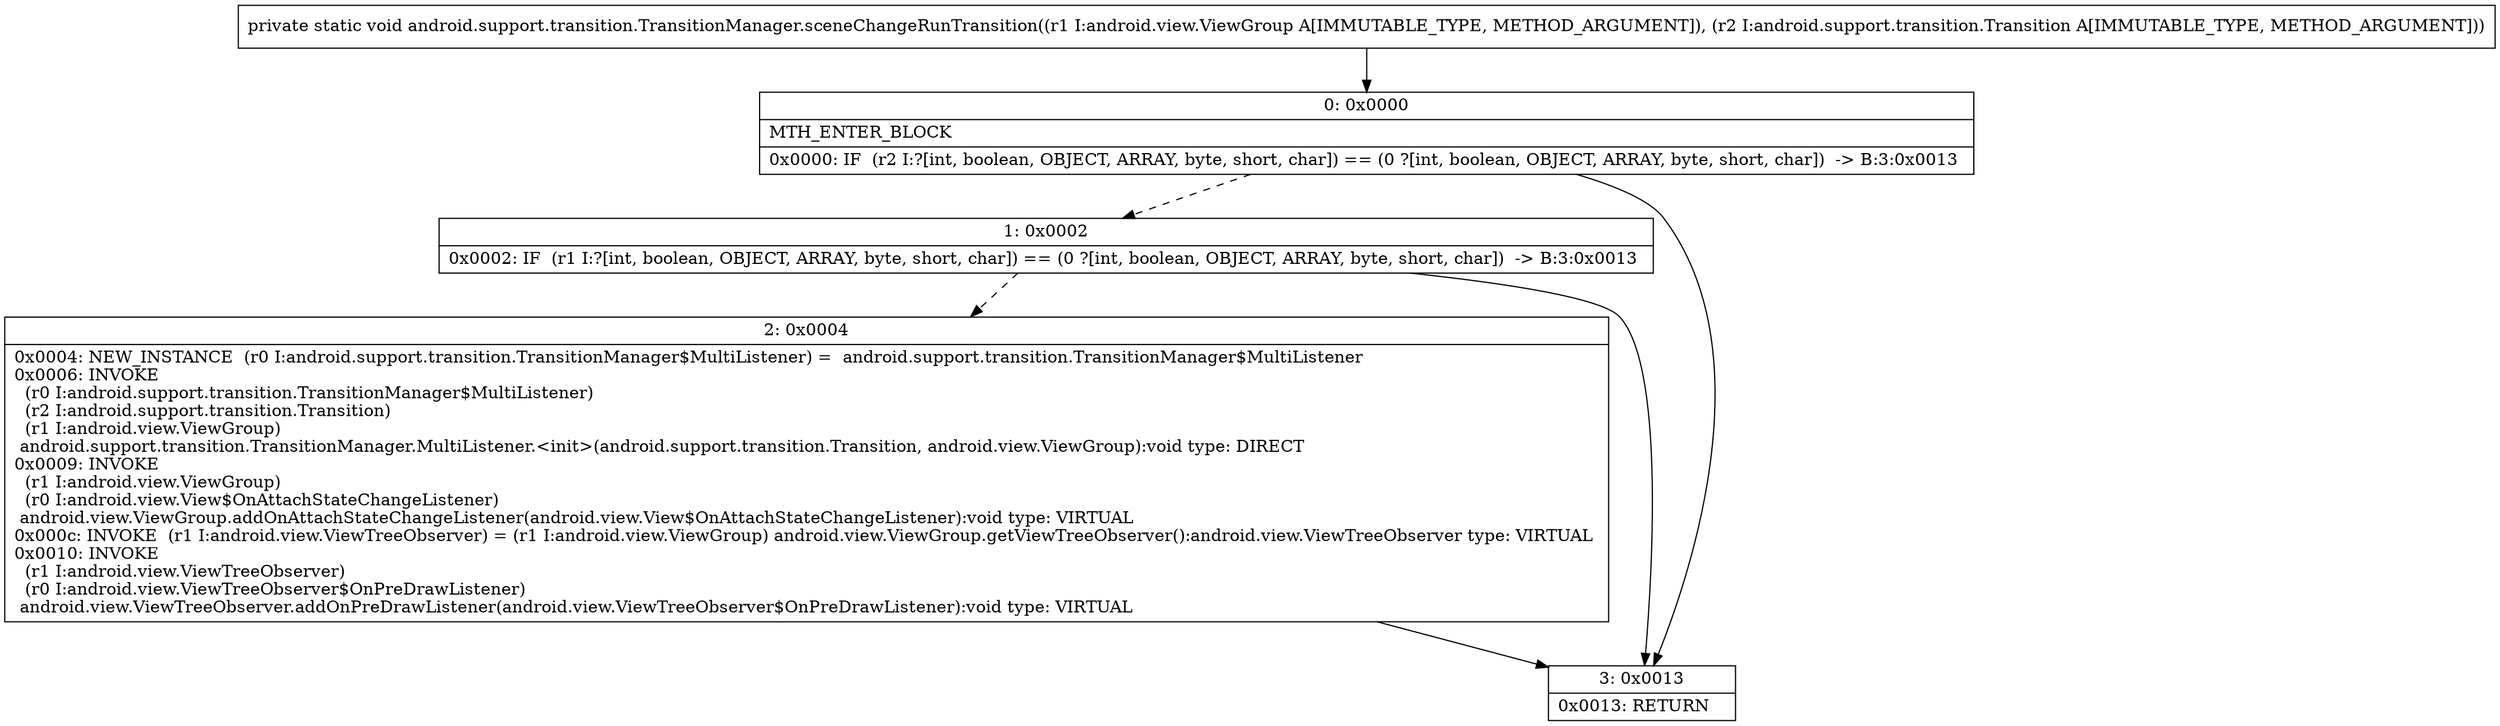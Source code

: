 digraph "CFG forandroid.support.transition.TransitionManager.sceneChangeRunTransition(Landroid\/view\/ViewGroup;Landroid\/support\/transition\/Transition;)V" {
Node_0 [shape=record,label="{0\:\ 0x0000|MTH_ENTER_BLOCK\l|0x0000: IF  (r2 I:?[int, boolean, OBJECT, ARRAY, byte, short, char]) == (0 ?[int, boolean, OBJECT, ARRAY, byte, short, char])  \-\> B:3:0x0013 \l}"];
Node_1 [shape=record,label="{1\:\ 0x0002|0x0002: IF  (r1 I:?[int, boolean, OBJECT, ARRAY, byte, short, char]) == (0 ?[int, boolean, OBJECT, ARRAY, byte, short, char])  \-\> B:3:0x0013 \l}"];
Node_2 [shape=record,label="{2\:\ 0x0004|0x0004: NEW_INSTANCE  (r0 I:android.support.transition.TransitionManager$MultiListener) =  android.support.transition.TransitionManager$MultiListener \l0x0006: INVOKE  \l  (r0 I:android.support.transition.TransitionManager$MultiListener)\l  (r2 I:android.support.transition.Transition)\l  (r1 I:android.view.ViewGroup)\l android.support.transition.TransitionManager.MultiListener.\<init\>(android.support.transition.Transition, android.view.ViewGroup):void type: DIRECT \l0x0009: INVOKE  \l  (r1 I:android.view.ViewGroup)\l  (r0 I:android.view.View$OnAttachStateChangeListener)\l android.view.ViewGroup.addOnAttachStateChangeListener(android.view.View$OnAttachStateChangeListener):void type: VIRTUAL \l0x000c: INVOKE  (r1 I:android.view.ViewTreeObserver) = (r1 I:android.view.ViewGroup) android.view.ViewGroup.getViewTreeObserver():android.view.ViewTreeObserver type: VIRTUAL \l0x0010: INVOKE  \l  (r1 I:android.view.ViewTreeObserver)\l  (r0 I:android.view.ViewTreeObserver$OnPreDrawListener)\l android.view.ViewTreeObserver.addOnPreDrawListener(android.view.ViewTreeObserver$OnPreDrawListener):void type: VIRTUAL \l}"];
Node_3 [shape=record,label="{3\:\ 0x0013|0x0013: RETURN   \l}"];
MethodNode[shape=record,label="{private static void android.support.transition.TransitionManager.sceneChangeRunTransition((r1 I:android.view.ViewGroup A[IMMUTABLE_TYPE, METHOD_ARGUMENT]), (r2 I:android.support.transition.Transition A[IMMUTABLE_TYPE, METHOD_ARGUMENT])) }"];
MethodNode -> Node_0;
Node_0 -> Node_1[style=dashed];
Node_0 -> Node_3;
Node_1 -> Node_2[style=dashed];
Node_1 -> Node_3;
Node_2 -> Node_3;
}

